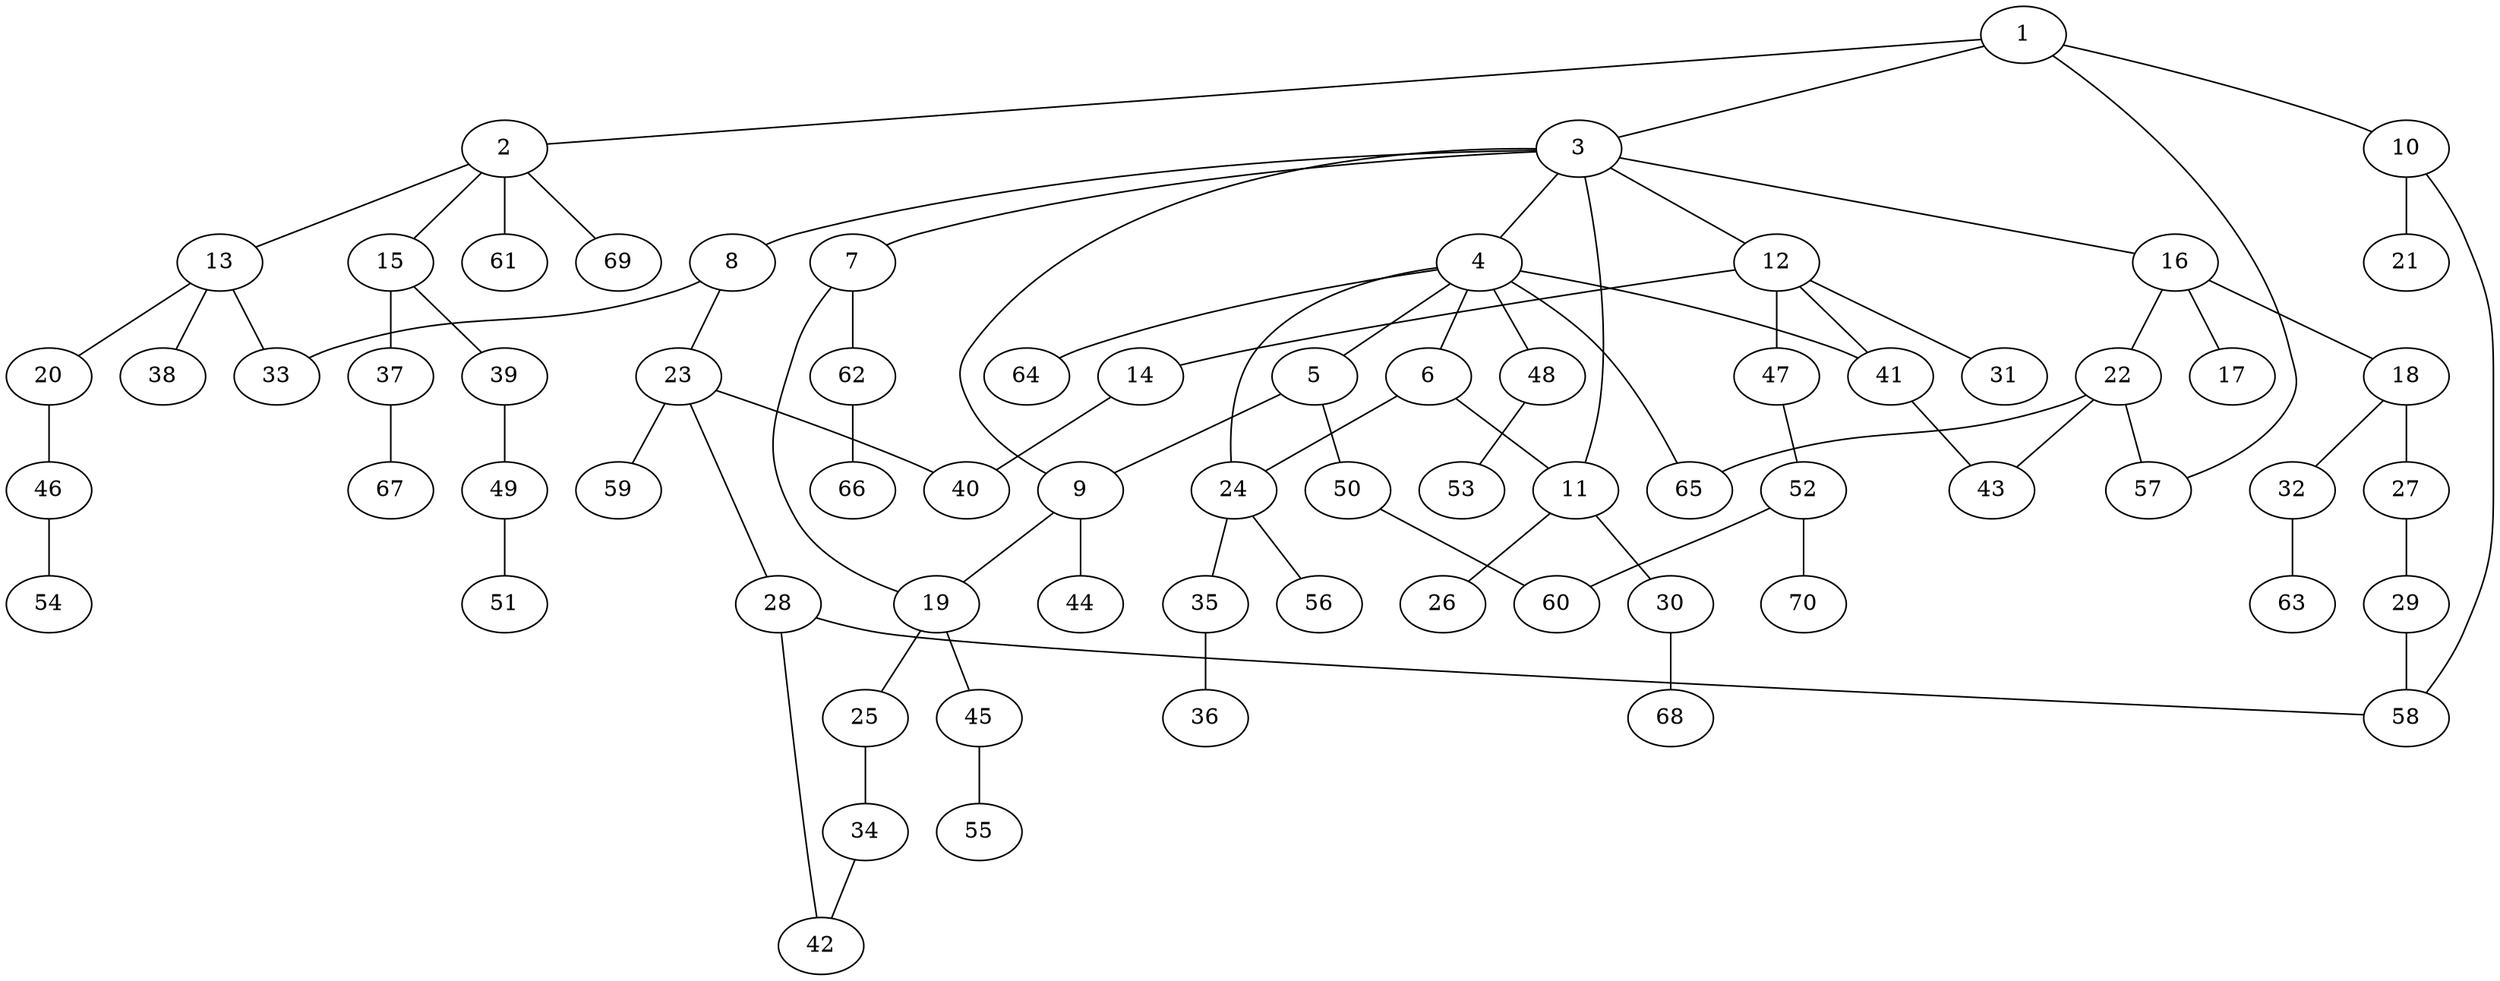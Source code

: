 graph graphname {1--2
1--3
1--10
1--57
2--13
2--15
2--61
2--69
3--4
3--7
3--8
3--9
3--11
3--12
3--16
4--5
4--6
4--24
4--41
4--48
4--64
4--65
5--9
5--50
6--11
6--24
7--19
7--62
8--23
8--33
9--19
9--44
10--21
10--58
11--26
11--30
12--14
12--31
12--41
12--47
13--20
13--33
13--38
14--40
15--37
15--39
16--17
16--18
16--22
18--27
18--32
19--25
19--45
20--46
22--43
22--57
22--65
23--28
23--40
23--59
24--35
24--56
25--34
27--29
28--42
28--58
29--58
30--68
32--63
34--42
35--36
37--67
39--49
41--43
45--55
46--54
47--52
48--53
49--51
50--60
52--60
52--70
62--66
}